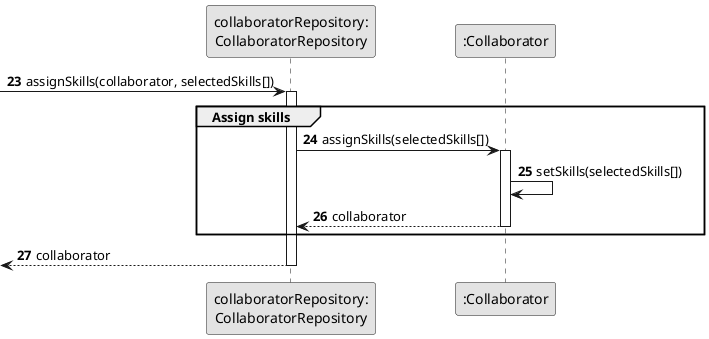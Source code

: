 @startuml
skinparam monochrome true
skinparam packageStyle rectangle
skinparam shadowing false

autonumber 23

participant "collaboratorRepository:\nCollaboratorRepository" as CLBREP
participant ":Collaborator" as CLB

-> CLBREP : assignSkills(collaborator, selectedSkills[])
activate CLBREP
group Assign skills
CLBREP -> CLB : assignSkills(selectedSkills[])
activate CLB
CLB -> CLB : setSkills(selectedSkills[])
CLB --> CLBREP : collaborator
deactivate CLB
end
<-- CLBREP : collaborator
deactivate CLBREP

@enduml